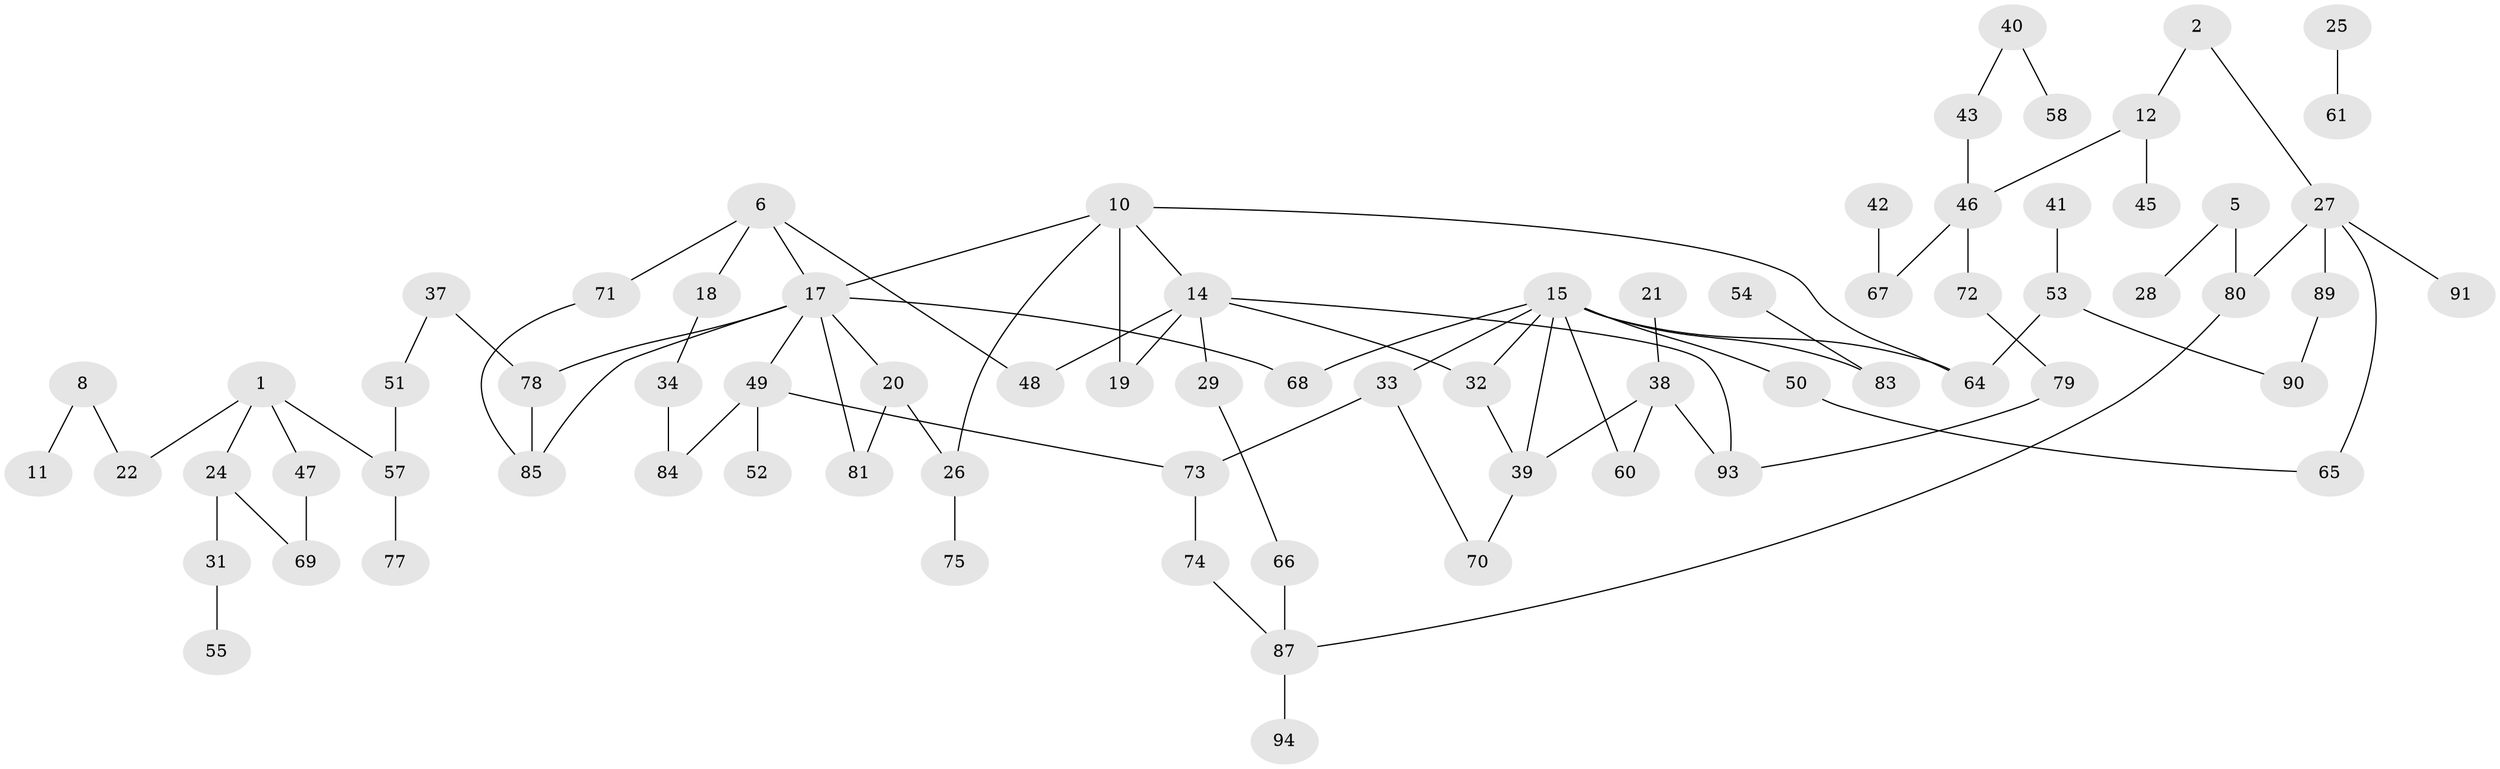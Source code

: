// original degree distribution, {3: 0.16666666666666666, 2: 0.3333333333333333, 0: 0.11363636363636363, 1: 0.25757575757575757, 5: 0.030303030303030304, 4: 0.09848484848484848}
// Generated by graph-tools (version 1.1) at 2025/47/03/04/25 22:47:55]
// undirected, 74 vertices, 91 edges
graph export_dot {
  node [color=gray90,style=filled];
  1;
  2;
  5;
  6;
  8;
  10;
  11;
  12;
  14;
  15;
  17;
  18;
  19;
  20;
  21;
  22;
  24;
  25;
  26;
  27;
  28;
  29;
  31;
  32;
  33;
  34;
  37;
  38;
  39;
  40;
  41;
  42;
  43;
  45;
  46;
  47;
  48;
  49;
  50;
  51;
  52;
  53;
  54;
  55;
  57;
  58;
  60;
  61;
  64;
  65;
  66;
  67;
  68;
  69;
  70;
  71;
  72;
  73;
  74;
  75;
  77;
  78;
  79;
  80;
  81;
  83;
  84;
  85;
  87;
  89;
  90;
  91;
  93;
  94;
  1 -- 22 [weight=1.0];
  1 -- 24 [weight=1.0];
  1 -- 47 [weight=1.0];
  1 -- 57 [weight=1.0];
  2 -- 12 [weight=1.0];
  2 -- 27 [weight=1.0];
  5 -- 28 [weight=1.0];
  5 -- 80 [weight=1.0];
  6 -- 17 [weight=1.0];
  6 -- 18 [weight=1.0];
  6 -- 48 [weight=1.0];
  6 -- 71 [weight=1.0];
  8 -- 11 [weight=1.0];
  8 -- 22 [weight=1.0];
  10 -- 14 [weight=1.0];
  10 -- 17 [weight=1.0];
  10 -- 19 [weight=1.0];
  10 -- 26 [weight=1.0];
  10 -- 64 [weight=1.0];
  12 -- 45 [weight=1.0];
  12 -- 46 [weight=1.0];
  14 -- 19 [weight=1.0];
  14 -- 29 [weight=1.0];
  14 -- 32 [weight=1.0];
  14 -- 48 [weight=1.0];
  14 -- 93 [weight=1.0];
  15 -- 32 [weight=1.0];
  15 -- 33 [weight=1.0];
  15 -- 39 [weight=1.0];
  15 -- 50 [weight=1.0];
  15 -- 60 [weight=1.0];
  15 -- 64 [weight=1.0];
  15 -- 68 [weight=1.0];
  15 -- 83 [weight=1.0];
  17 -- 20 [weight=1.0];
  17 -- 49 [weight=1.0];
  17 -- 68 [weight=1.0];
  17 -- 78 [weight=1.0];
  17 -- 81 [weight=1.0];
  17 -- 85 [weight=1.0];
  18 -- 34 [weight=1.0];
  20 -- 26 [weight=1.0];
  20 -- 81 [weight=1.0];
  21 -- 38 [weight=1.0];
  24 -- 31 [weight=1.0];
  24 -- 69 [weight=1.0];
  25 -- 61 [weight=1.0];
  26 -- 75 [weight=1.0];
  27 -- 65 [weight=1.0];
  27 -- 80 [weight=1.0];
  27 -- 89 [weight=1.0];
  27 -- 91 [weight=1.0];
  29 -- 66 [weight=1.0];
  31 -- 55 [weight=1.0];
  32 -- 39 [weight=1.0];
  33 -- 70 [weight=1.0];
  33 -- 73 [weight=1.0];
  34 -- 84 [weight=1.0];
  37 -- 51 [weight=1.0];
  37 -- 78 [weight=1.0];
  38 -- 39 [weight=1.0];
  38 -- 60 [weight=1.0];
  38 -- 93 [weight=1.0];
  39 -- 70 [weight=1.0];
  40 -- 43 [weight=1.0];
  40 -- 58 [weight=1.0];
  41 -- 53 [weight=1.0];
  42 -- 67 [weight=1.0];
  43 -- 46 [weight=1.0];
  46 -- 67 [weight=1.0];
  46 -- 72 [weight=1.0];
  47 -- 69 [weight=1.0];
  49 -- 52 [weight=1.0];
  49 -- 73 [weight=1.0];
  49 -- 84 [weight=1.0];
  50 -- 65 [weight=1.0];
  51 -- 57 [weight=1.0];
  53 -- 64 [weight=1.0];
  53 -- 90 [weight=1.0];
  54 -- 83 [weight=1.0];
  57 -- 77 [weight=1.0];
  66 -- 87 [weight=1.0];
  71 -- 85 [weight=1.0];
  72 -- 79 [weight=1.0];
  73 -- 74 [weight=1.0];
  74 -- 87 [weight=1.0];
  78 -- 85 [weight=1.0];
  79 -- 93 [weight=1.0];
  80 -- 87 [weight=1.0];
  87 -- 94 [weight=1.0];
  89 -- 90 [weight=1.0];
}
